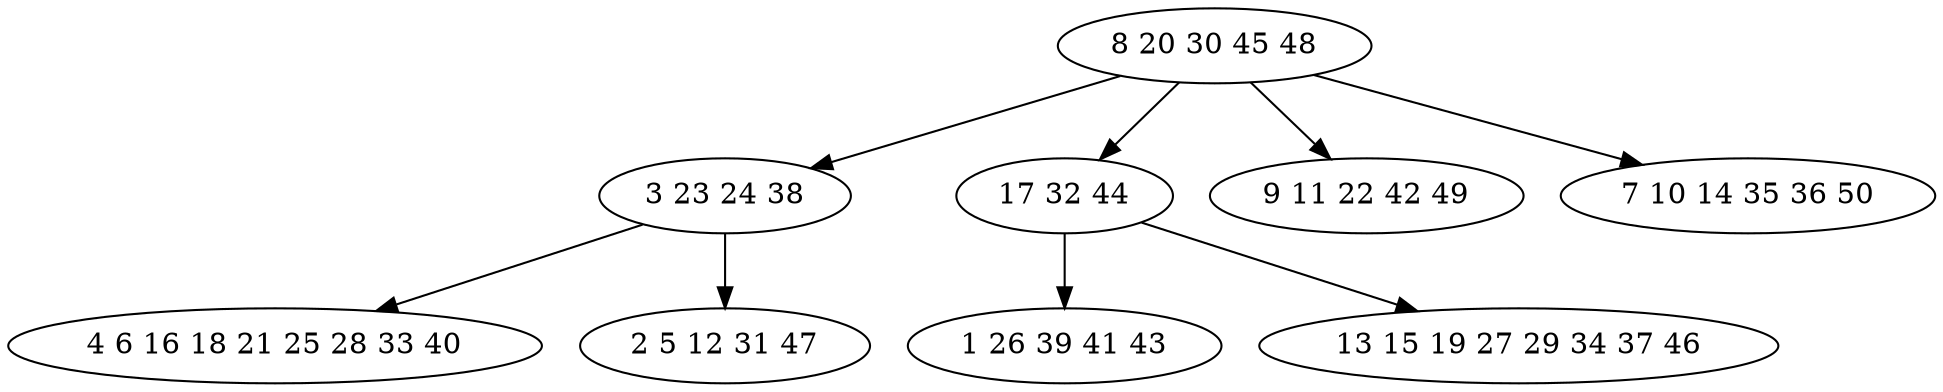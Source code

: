 digraph true_tree {
	"0" -> "1"
	"0" -> "2"
	"1" -> "3"
	"0" -> "4"
	"1" -> "5"
	"0" -> "6"
	"2" -> "7"
	"2" -> "8"
	"0" [label="8 20 30 45 48"];
	"1" [label="3 23 24 38"];
	"2" [label="17 32 44"];
	"3" [label="4 6 16 18 21 25 28 33 40"];
	"4" [label="9 11 22 42 49"];
	"5" [label="2 5 12 31 47"];
	"6" [label="7 10 14 35 36 50"];
	"7" [label="1 26 39 41 43"];
	"8" [label="13 15 19 27 29 34 37 46"];
}
